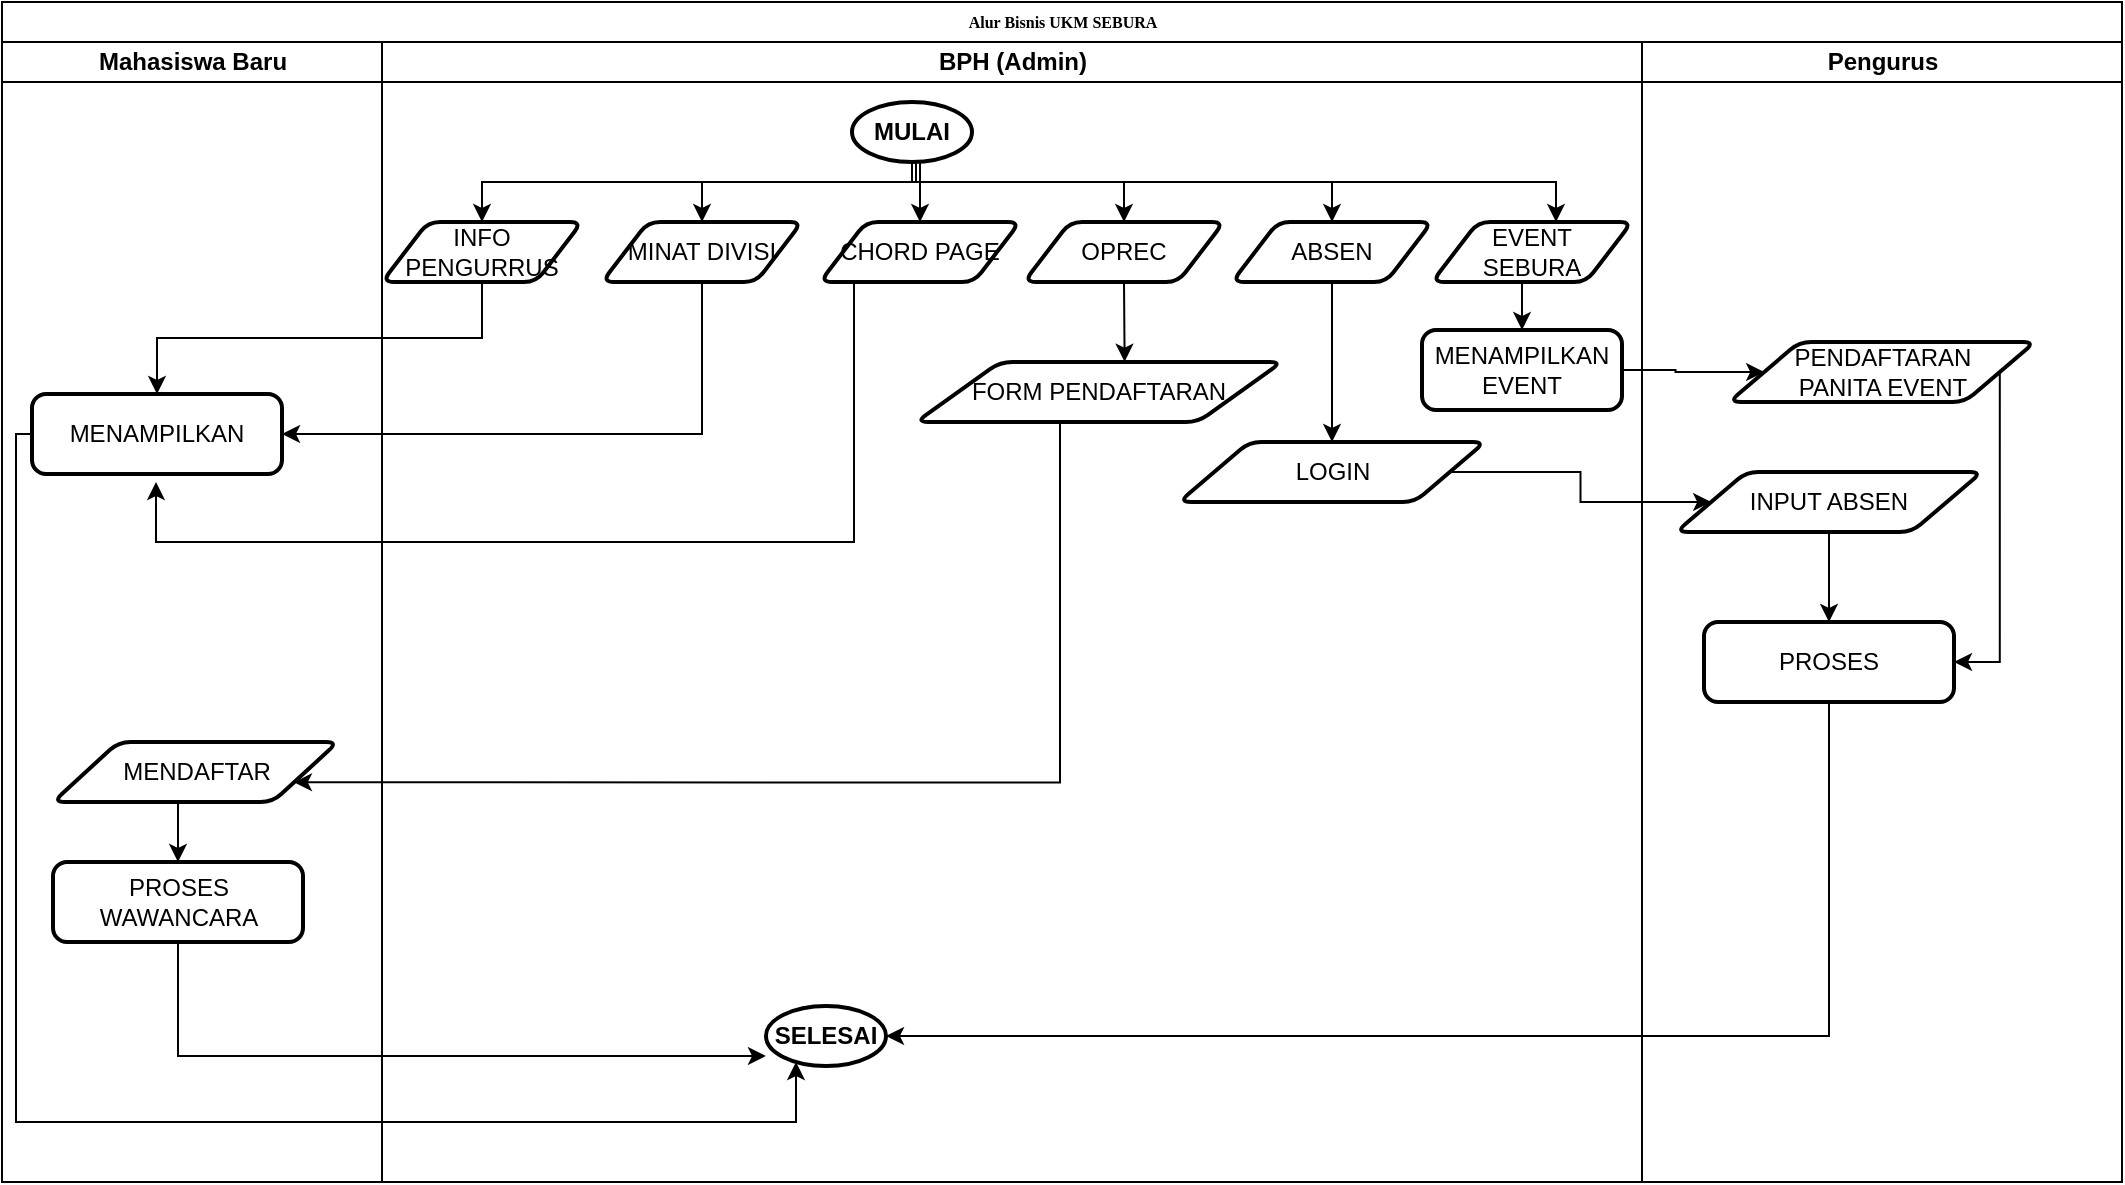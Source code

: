 <mxfile version="15.3.1" type="device"><diagram name="Page-1" id="74e2e168-ea6b-b213-b513-2b3c1d86103e"><mxGraphModel dx="1240" dy="1493" grid="1" gridSize="10" guides="1" tooltips="1" connect="1" arrows="1" fold="1" page="1" pageScale="1" pageWidth="1100" pageHeight="850" background="none" math="0" shadow="0"><root><mxCell id="0"/><mxCell id="1" parent="0"/><mxCell id="77e6c97f196da883-1" value="Alur Bisnis UKM SEBURA" style="swimlane;html=1;childLayout=stackLayout;startSize=20;rounded=0;shadow=0;labelBackgroundColor=none;strokeWidth=1;fontFamily=Verdana;fontSize=8;align=center;" parent="1" vertex="1"><mxGeometry x="413" y="-70" width="1060" height="590" as="geometry"/></mxCell><mxCell id="77e6c97f196da883-2" value="Mahasiswa Baru" style="swimlane;html=1;startSize=20;" parent="77e6c97f196da883-1" vertex="1"><mxGeometry y="20" width="190" height="570" as="geometry"/></mxCell><mxCell id="cdhwkBm2FAY5CJ5clZyw-8" value="MENAMPILKAN" style="rounded=1;whiteSpace=wrap;html=1;absoluteArcSize=1;arcSize=14;strokeWidth=2;" parent="77e6c97f196da883-2" vertex="1"><mxGeometry x="15" y="176" width="125" height="40" as="geometry"/></mxCell><mxCell id="cdhwkBm2FAY5CJ5clZyw-28" style="edgeStyle=orthogonalEdgeStyle;rounded=0;orthogonalLoop=1;jettySize=auto;html=1;exitX=0.5;exitY=1;exitDx=0;exitDy=0;entryX=0.5;entryY=0;entryDx=0;entryDy=0;" parent="77e6c97f196da883-2" source="cdhwkBm2FAY5CJ5clZyw-16" target="cdhwkBm2FAY5CJ5clZyw-23" edge="1"><mxGeometry relative="1" as="geometry"/></mxCell><mxCell id="cdhwkBm2FAY5CJ5clZyw-16" value="MENDAFTAR" style="shape=parallelogram;html=1;strokeWidth=2;perimeter=parallelogramPerimeter;whiteSpace=wrap;rounded=1;arcSize=12;size=0.23;" parent="77e6c97f196da883-2" vertex="1"><mxGeometry x="25.5" y="350" width="142.5" height="30" as="geometry"/></mxCell><mxCell id="cdhwkBm2FAY5CJ5clZyw-23" value="PROSES&lt;br&gt;WAWANCARA" style="rounded=1;whiteSpace=wrap;html=1;absoluteArcSize=1;arcSize=14;strokeWidth=2;" parent="77e6c97f196da883-2" vertex="1"><mxGeometry x="25.5" y="410" width="125" height="40" as="geometry"/></mxCell><mxCell id="77e6c97f196da883-3" value="BPH (Admin)" style="swimlane;html=1;startSize=20;" parent="77e6c97f196da883-1" vertex="1"><mxGeometry x="190" y="20" width="630" height="570" as="geometry"/></mxCell><mxCell id="cdhwkBm2FAY5CJ5clZyw-17" style="edgeStyle=orthogonalEdgeStyle;rounded=0;orthogonalLoop=1;jettySize=auto;html=1;exitX=0.5;exitY=1;exitDx=0;exitDy=0;exitPerimeter=0;entryX=0.5;entryY=0;entryDx=0;entryDy=0;" parent="77e6c97f196da883-3" source="cdhwkBm2FAY5CJ5clZyw-2" target="cdhwkBm2FAY5CJ5clZyw-3" edge="1"><mxGeometry relative="1" as="geometry"><Array as="points"><mxPoint x="269" y="70"/><mxPoint x="50" y="70"/></Array></mxGeometry></mxCell><mxCell id="cdhwkBm2FAY5CJ5clZyw-18" style="edgeStyle=orthogonalEdgeStyle;rounded=0;orthogonalLoop=1;jettySize=auto;html=1;exitX=0.5;exitY=1;exitDx=0;exitDy=0;exitPerimeter=0;entryX=0.5;entryY=0;entryDx=0;entryDy=0;" parent="77e6c97f196da883-3" source="cdhwkBm2FAY5CJ5clZyw-2" target="cdhwkBm2FAY5CJ5clZyw-4" edge="1"><mxGeometry relative="1" as="geometry"><Array as="points"><mxPoint x="267" y="50"/><mxPoint x="267" y="70"/><mxPoint x="160" y="70"/></Array></mxGeometry></mxCell><mxCell id="cdhwkBm2FAY5CJ5clZyw-19" style="edgeStyle=orthogonalEdgeStyle;rounded=0;orthogonalLoop=1;jettySize=auto;html=1;exitX=0.5;exitY=1;exitDx=0;exitDy=0;exitPerimeter=0;entryX=0.5;entryY=0;entryDx=0;entryDy=0;" parent="77e6c97f196da883-3" source="cdhwkBm2FAY5CJ5clZyw-2" target="cdhwkBm2FAY5CJ5clZyw-5" edge="1"><mxGeometry relative="1" as="geometry"><Array as="points"><mxPoint x="269" y="60"/><mxPoint x="269" y="60"/></Array></mxGeometry></mxCell><mxCell id="cdhwkBm2FAY5CJ5clZyw-20" style="edgeStyle=orthogonalEdgeStyle;rounded=0;orthogonalLoop=1;jettySize=auto;html=1;exitX=0.5;exitY=1;exitDx=0;exitDy=0;exitPerimeter=0;entryX=0.5;entryY=0;entryDx=0;entryDy=0;" parent="77e6c97f196da883-3" source="cdhwkBm2FAY5CJ5clZyw-2" target="cdhwkBm2FAY5CJ5clZyw-7" edge="1"><mxGeometry relative="1" as="geometry"><Array as="points"><mxPoint x="267" y="50"/><mxPoint x="267" y="70"/><mxPoint x="371" y="70"/></Array></mxGeometry></mxCell><mxCell id="cdhwkBm2FAY5CJ5clZyw-21" style="edgeStyle=orthogonalEdgeStyle;rounded=0;orthogonalLoop=1;jettySize=auto;html=1;exitX=0.5;exitY=1;exitDx=0;exitDy=0;exitPerimeter=0;" parent="77e6c97f196da883-3" source="cdhwkBm2FAY5CJ5clZyw-2" target="cdhwkBm2FAY5CJ5clZyw-12" edge="1"><mxGeometry relative="1" as="geometry"><Array as="points"><mxPoint x="267" y="50"/><mxPoint x="267" y="70"/><mxPoint x="475" y="70"/></Array></mxGeometry></mxCell><mxCell id="X0KkE8THANyY1gg8fR2J-3" style="edgeStyle=orthogonalEdgeStyle;rounded=0;orthogonalLoop=1;jettySize=auto;html=1;exitX=0.5;exitY=1;exitDx=0;exitDy=0;exitPerimeter=0;entryX=0.62;entryY=0;entryDx=0;entryDy=0;entryPerimeter=0;" edge="1" parent="77e6c97f196da883-3" source="cdhwkBm2FAY5CJ5clZyw-2" target="X0KkE8THANyY1gg8fR2J-1"><mxGeometry relative="1" as="geometry"><Array as="points"><mxPoint x="265" y="70"/><mxPoint x="587" y="70"/></Array></mxGeometry></mxCell><mxCell id="cdhwkBm2FAY5CJ5clZyw-2" value="MULAI" style="strokeWidth=2;html=1;shape=mxgraph.flowchart.start_1;whiteSpace=wrap;fontStyle=1" parent="77e6c97f196da883-3" vertex="1"><mxGeometry x="235" y="30" width="60" height="30" as="geometry"/></mxCell><mxCell id="cdhwkBm2FAY5CJ5clZyw-3" value="INFO PENGURRUS" style="shape=parallelogram;html=1;strokeWidth=2;perimeter=parallelogramPerimeter;whiteSpace=wrap;rounded=1;arcSize=12;size=0.23;" parent="77e6c97f196da883-3" vertex="1"><mxGeometry y="90" width="100" height="30" as="geometry"/></mxCell><mxCell id="cdhwkBm2FAY5CJ5clZyw-4" value="MINAT DIVISI" style="shape=parallelogram;html=1;strokeWidth=2;perimeter=parallelogramPerimeter;whiteSpace=wrap;rounded=1;arcSize=12;size=0.23;" parent="77e6c97f196da883-3" vertex="1"><mxGeometry x="110" y="90" width="100" height="30" as="geometry"/></mxCell><mxCell id="cdhwkBm2FAY5CJ5clZyw-5" value="CHORD PAGE" style="shape=parallelogram;html=1;strokeWidth=2;perimeter=parallelogramPerimeter;whiteSpace=wrap;rounded=1;arcSize=12;size=0.23;" parent="77e6c97f196da883-3" vertex="1"><mxGeometry x="219" y="90" width="100" height="30" as="geometry"/></mxCell><mxCell id="cdhwkBm2FAY5CJ5clZyw-26" style="edgeStyle=orthogonalEdgeStyle;rounded=0;orthogonalLoop=1;jettySize=auto;html=1;exitX=0.5;exitY=1;exitDx=0;exitDy=0;entryX=0.57;entryY=-0.005;entryDx=0;entryDy=0;entryPerimeter=0;" parent="77e6c97f196da883-3" source="cdhwkBm2FAY5CJ5clZyw-7" target="cdhwkBm2FAY5CJ5clZyw-13" edge="1"><mxGeometry relative="1" as="geometry"/></mxCell><mxCell id="cdhwkBm2FAY5CJ5clZyw-7" value="OPREC" style="shape=parallelogram;html=1;strokeWidth=2;perimeter=parallelogramPerimeter;whiteSpace=wrap;rounded=1;arcSize=12;size=0.23;" parent="77e6c97f196da883-3" vertex="1"><mxGeometry x="321" y="90" width="100" height="30" as="geometry"/></mxCell><mxCell id="X0KkE8THANyY1gg8fR2J-7" style="edgeStyle=orthogonalEdgeStyle;rounded=0;orthogonalLoop=1;jettySize=auto;html=1;exitX=0.5;exitY=1;exitDx=0;exitDy=0;entryX=0.5;entryY=0;entryDx=0;entryDy=0;" edge="1" parent="77e6c97f196da883-3" source="cdhwkBm2FAY5CJ5clZyw-12" target="X0KkE8THANyY1gg8fR2J-6"><mxGeometry relative="1" as="geometry"/></mxCell><mxCell id="cdhwkBm2FAY5CJ5clZyw-12" value="ABSEN" style="shape=parallelogram;html=1;strokeWidth=2;perimeter=parallelogramPerimeter;whiteSpace=wrap;rounded=1;arcSize=12;size=0.23;" parent="77e6c97f196da883-3" vertex="1"><mxGeometry x="425" y="90" width="100" height="30" as="geometry"/></mxCell><mxCell id="cdhwkBm2FAY5CJ5clZyw-13" value="FORM PENDAFTARAN" style="shape=parallelogram;html=1;strokeWidth=2;perimeter=parallelogramPerimeter;whiteSpace=wrap;rounded=1;arcSize=12;size=0.23;" parent="77e6c97f196da883-3" vertex="1"><mxGeometry x="267" y="160" width="183" height="30" as="geometry"/></mxCell><mxCell id="cdhwkBm2FAY5CJ5clZyw-25" value="SELESAI" style="strokeWidth=2;html=1;shape=mxgraph.flowchart.start_1;whiteSpace=wrap;fontStyle=1" parent="77e6c97f196da883-3" vertex="1"><mxGeometry x="192" y="482" width="60" height="30" as="geometry"/></mxCell><mxCell id="X0KkE8THANyY1gg8fR2J-5" style="edgeStyle=orthogonalEdgeStyle;rounded=0;orthogonalLoop=1;jettySize=auto;html=1;exitX=0.5;exitY=1;exitDx=0;exitDy=0;entryX=0.5;entryY=0;entryDx=0;entryDy=0;" edge="1" parent="77e6c97f196da883-3" source="X0KkE8THANyY1gg8fR2J-1" target="X0KkE8THANyY1gg8fR2J-4"><mxGeometry relative="1" as="geometry"/></mxCell><mxCell id="X0KkE8THANyY1gg8fR2J-1" value="EVENT &lt;br&gt;SEBURA" style="shape=parallelogram;html=1;strokeWidth=2;perimeter=parallelogramPerimeter;whiteSpace=wrap;rounded=1;arcSize=12;size=0.23;" vertex="1" parent="77e6c97f196da883-3"><mxGeometry x="525" y="90" width="100" height="30" as="geometry"/></mxCell><mxCell id="X0KkE8THANyY1gg8fR2J-4" value="MENAMPILKAN&lt;br&gt;EVENT" style="rounded=1;whiteSpace=wrap;html=1;absoluteArcSize=1;arcSize=14;strokeWidth=2;" vertex="1" parent="77e6c97f196da883-3"><mxGeometry x="520" y="144" width="100" height="40" as="geometry"/></mxCell><mxCell id="X0KkE8THANyY1gg8fR2J-6" value="LOGIN" style="shape=parallelogram;html=1;strokeWidth=2;perimeter=parallelogramPerimeter;whiteSpace=wrap;rounded=1;arcSize=12;size=0.23;" vertex="1" parent="77e6c97f196da883-3"><mxGeometry x="398.5" y="200" width="153" height="30" as="geometry"/></mxCell><mxCell id="77e6c97f196da883-4" value="Pengurus" style="swimlane;html=1;startSize=20;" parent="77e6c97f196da883-1" vertex="1"><mxGeometry x="820" y="20" width="240" height="570" as="geometry"/></mxCell><mxCell id="cdhwkBm2FAY5CJ5clZyw-32" style="edgeStyle=orthogonalEdgeStyle;rounded=0;orthogonalLoop=1;jettySize=auto;html=1;exitX=0.5;exitY=1;exitDx=0;exitDy=0;entryX=0.5;entryY=0;entryDx=0;entryDy=0;" parent="77e6c97f196da883-4" source="cdhwkBm2FAY5CJ5clZyw-14" target="cdhwkBm2FAY5CJ5clZyw-31" edge="1"><mxGeometry relative="1" as="geometry"/></mxCell><mxCell id="cdhwkBm2FAY5CJ5clZyw-14" value="INPUT ABSEN" style="shape=parallelogram;html=1;strokeWidth=2;perimeter=parallelogramPerimeter;whiteSpace=wrap;rounded=1;arcSize=12;size=0.23;" parent="77e6c97f196da883-4" vertex="1"><mxGeometry x="17" y="215" width="153" height="30" as="geometry"/></mxCell><mxCell id="cdhwkBm2FAY5CJ5clZyw-31" value="PROSES" style="rounded=1;whiteSpace=wrap;html=1;absoluteArcSize=1;arcSize=14;strokeWidth=2;" parent="77e6c97f196da883-4" vertex="1"><mxGeometry x="31" y="290" width="125" height="40" as="geometry"/></mxCell><mxCell id="X0KkE8THANyY1gg8fR2J-12" style="edgeStyle=orthogonalEdgeStyle;rounded=0;orthogonalLoop=1;jettySize=auto;html=1;exitX=1;exitY=0.5;exitDx=0;exitDy=0;entryX=1;entryY=0.5;entryDx=0;entryDy=0;" edge="1" parent="77e6c97f196da883-4" source="X0KkE8THANyY1gg8fR2J-9" target="cdhwkBm2FAY5CJ5clZyw-31"><mxGeometry relative="1" as="geometry"/></mxCell><mxCell id="X0KkE8THANyY1gg8fR2J-9" value="PENDAFTARAN&lt;br&gt;PANITA EVENT" style="shape=parallelogram;html=1;strokeWidth=2;perimeter=parallelogramPerimeter;whiteSpace=wrap;rounded=1;arcSize=12;size=0.23;" vertex="1" parent="77e6c97f196da883-4"><mxGeometry x="43.5" y="150" width="153" height="30" as="geometry"/></mxCell><mxCell id="cdhwkBm2FAY5CJ5clZyw-9" style="edgeStyle=orthogonalEdgeStyle;rounded=0;orthogonalLoop=1;jettySize=auto;html=1;exitX=0.5;exitY=1;exitDx=0;exitDy=0;entryX=0.5;entryY=0;entryDx=0;entryDy=0;" parent="77e6c97f196da883-1" source="cdhwkBm2FAY5CJ5clZyw-3" target="cdhwkBm2FAY5CJ5clZyw-8" edge="1"><mxGeometry relative="1" as="geometry"/></mxCell><mxCell id="cdhwkBm2FAY5CJ5clZyw-10" style="edgeStyle=orthogonalEdgeStyle;rounded=0;orthogonalLoop=1;jettySize=auto;html=1;exitX=0.5;exitY=1;exitDx=0;exitDy=0;entryX=1;entryY=0.5;entryDx=0;entryDy=0;" parent="77e6c97f196da883-1" source="cdhwkBm2FAY5CJ5clZyw-4" target="cdhwkBm2FAY5CJ5clZyw-8" edge="1"><mxGeometry relative="1" as="geometry"/></mxCell><mxCell id="cdhwkBm2FAY5CJ5clZyw-27" style="edgeStyle=orthogonalEdgeStyle;rounded=0;orthogonalLoop=1;jettySize=auto;html=1;exitX=0.5;exitY=1;exitDx=0;exitDy=0;entryX=1;entryY=0.75;entryDx=0;entryDy=0;" parent="77e6c97f196da883-1" source="cdhwkBm2FAY5CJ5clZyw-13" target="cdhwkBm2FAY5CJ5clZyw-16" edge="1"><mxGeometry relative="1" as="geometry"><Array as="points"><mxPoint x="529" y="390"/></Array></mxGeometry></mxCell><mxCell id="cdhwkBm2FAY5CJ5clZyw-30" style="edgeStyle=orthogonalEdgeStyle;rounded=0;orthogonalLoop=1;jettySize=auto;html=1;exitX=0.5;exitY=1;exitDx=0;exitDy=0;entryX=0;entryY=0.833;entryDx=0;entryDy=0;entryPerimeter=0;" parent="77e6c97f196da883-1" source="cdhwkBm2FAY5CJ5clZyw-23" target="cdhwkBm2FAY5CJ5clZyw-25" edge="1"><mxGeometry relative="1" as="geometry"/></mxCell><mxCell id="cdhwkBm2FAY5CJ5clZyw-33" style="edgeStyle=orthogonalEdgeStyle;rounded=0;orthogonalLoop=1;jettySize=auto;html=1;exitX=0.5;exitY=1;exitDx=0;exitDy=0;entryX=1;entryY=0.5;entryDx=0;entryDy=0;entryPerimeter=0;" parent="77e6c97f196da883-1" source="cdhwkBm2FAY5CJ5clZyw-31" target="cdhwkBm2FAY5CJ5clZyw-25" edge="1"><mxGeometry relative="1" as="geometry"/></mxCell><mxCell id="X0KkE8THANyY1gg8fR2J-8" style="edgeStyle=orthogonalEdgeStyle;rounded=0;orthogonalLoop=1;jettySize=auto;html=1;exitX=1;exitY=0.5;exitDx=0;exitDy=0;entryX=0;entryY=0.5;entryDx=0;entryDy=0;" edge="1" parent="77e6c97f196da883-1" source="X0KkE8THANyY1gg8fR2J-6" target="cdhwkBm2FAY5CJ5clZyw-14"><mxGeometry relative="1" as="geometry"/></mxCell><mxCell id="X0KkE8THANyY1gg8fR2J-10" style="edgeStyle=orthogonalEdgeStyle;rounded=0;orthogonalLoop=1;jettySize=auto;html=1;exitX=1;exitY=0.5;exitDx=0;exitDy=0;entryX=0;entryY=0.5;entryDx=0;entryDy=0;" edge="1" parent="77e6c97f196da883-1" source="X0KkE8THANyY1gg8fR2J-4" target="X0KkE8THANyY1gg8fR2J-9"><mxGeometry relative="1" as="geometry"/></mxCell><mxCell id="cdhwkBm2FAY5CJ5clZyw-11" style="edgeStyle=orthogonalEdgeStyle;rounded=0;orthogonalLoop=1;jettySize=auto;html=1;exitX=0.5;exitY=1;exitDx=0;exitDy=0;" parent="1" source="cdhwkBm2FAY5CJ5clZyw-5" edge="1"><mxGeometry relative="1" as="geometry"><mxPoint x="490" y="170" as="targetPoint"/><Array as="points"><mxPoint x="839" y="200"/><mxPoint x="490" y="200"/></Array></mxGeometry></mxCell><mxCell id="cdhwkBm2FAY5CJ5clZyw-29" style="edgeStyle=orthogonalEdgeStyle;rounded=0;orthogonalLoop=1;jettySize=auto;html=1;exitX=0;exitY=0.5;exitDx=0;exitDy=0;" parent="1" source="cdhwkBm2FAY5CJ5clZyw-8" edge="1"><mxGeometry relative="1" as="geometry"><mxPoint x="810" y="460" as="targetPoint"/><Array as="points"><mxPoint x="420" y="146"/><mxPoint x="420" y="490"/><mxPoint x="810" y="490"/></Array></mxGeometry></mxCell></root></mxGraphModel></diagram></mxfile>